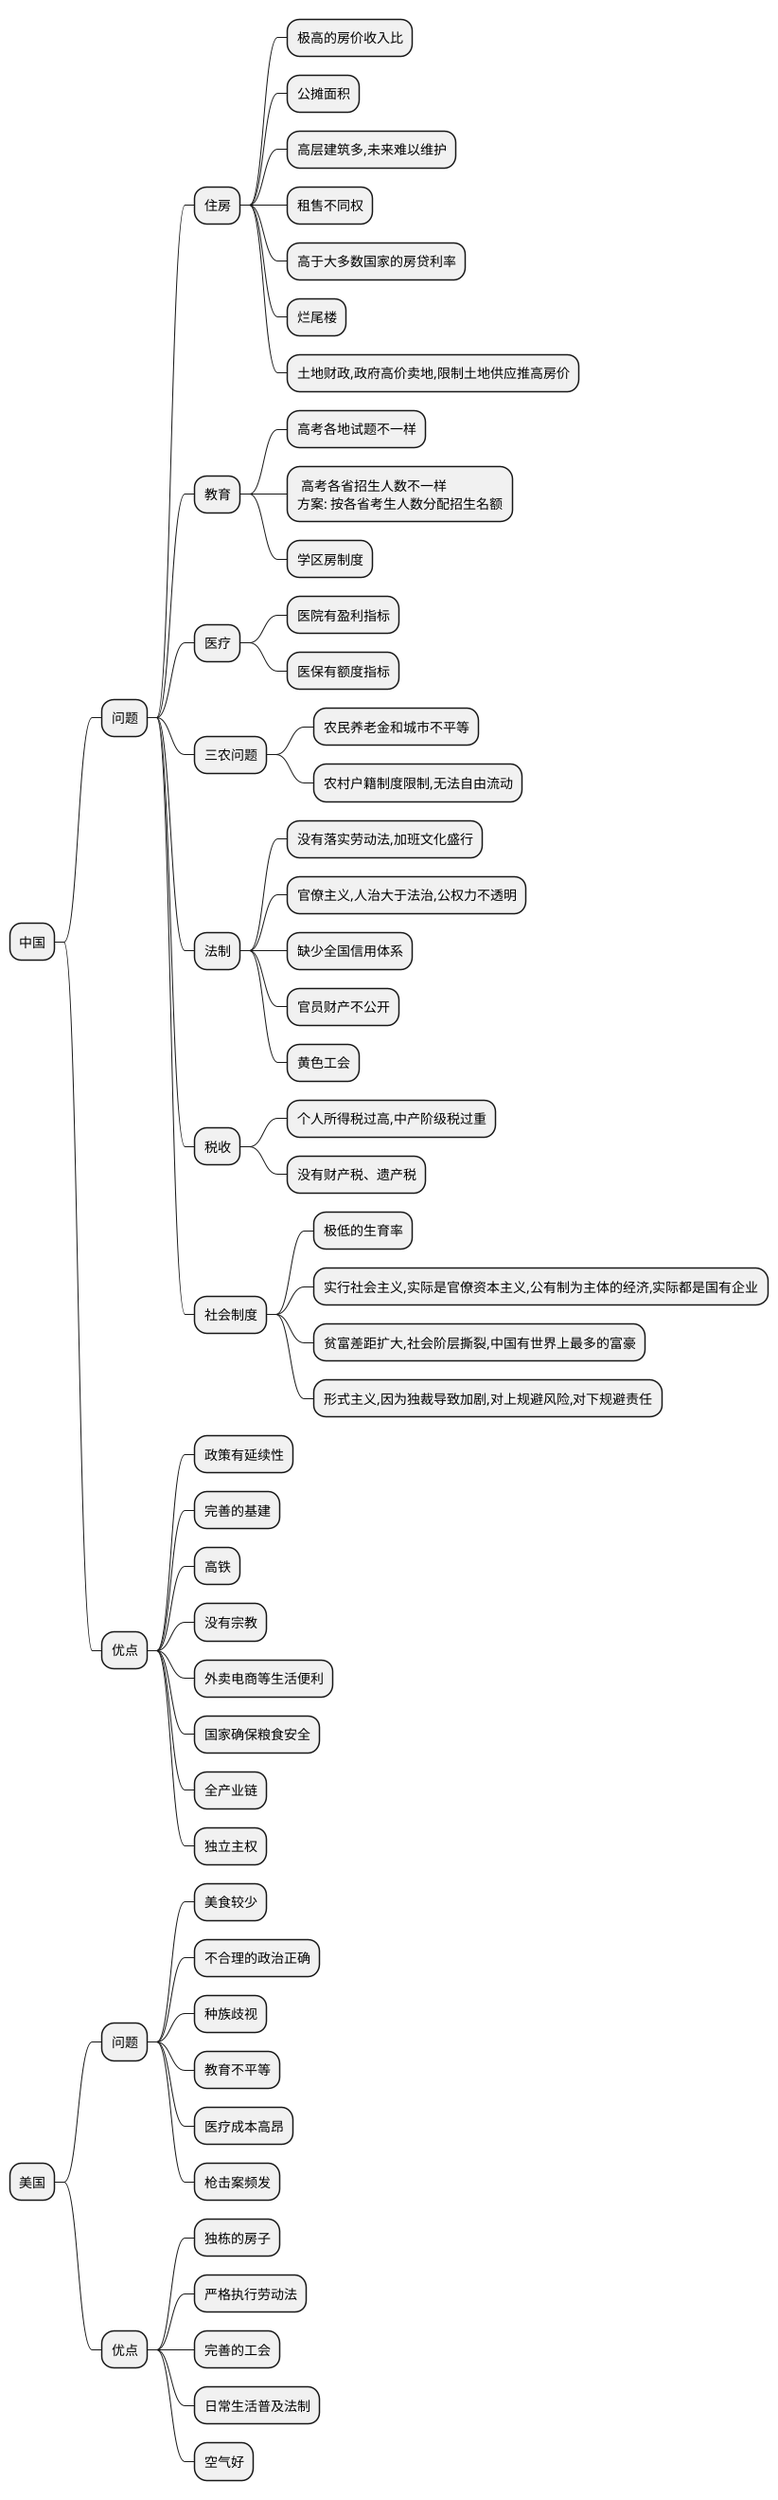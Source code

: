 @startmindmap 中国
* 中国
** 问题

*** 住房
**** 极高的房价收入比
**** 公摊面积
**** 高层建筑多,未来难以维护
**** 租售不同权
**** 高于大多数国家的房贷利率
**** 烂尾楼
**** 土地财政,政府高价卖地,限制土地供应推高房价


*** 教育
**** 高考各地试题不一样
****: 高考各省招生人数不一样
方案: 按各省考生人数分配招生名额;
**** 学区房制度

*** 医疗
**** 医院有盈利指标
**** 医保有额度指标

*** 三农问题
**** 农民养老金和城市不平等
**** 农村户籍制度限制,无法自由流动

*** 法制
**** 没有落实劳动法,加班文化盛行
**** 官僚主义,人治大于法治,公权力不透明
**** 缺少全国信用体系
**** 官员财产不公开
**** 黄色工会

*** 税收
**** 个人所得税过高,中产阶级税过重
**** 没有财产税、遗产税

*** 社会制度
**** 极低的生育率
**** 实行社会主义,实际是官僚资本主义,公有制为主体的经济,实际都是国有企业
**** 贫富差距扩大,社会阶层撕裂,中国有世界上最多的富豪
**** 形式主义,因为独裁导致加剧,对上规避风险,对下规避责任


** 优点
*** 政策有延续性
*** 完善的基建
*** 高铁
*** 没有宗教
*** 外卖电商等生活便利
*** 国家确保粮食安全
*** 全产业链
*** 独立主权



* 美国
** 问题
*** 美食较少
*** 不合理的政治正确
*** 种族歧视
*** 教育不平等
*** 医疗成本高昂
*** 枪击案频发


** 优点
*** 独栋的房子
*** 严格执行劳动法
*** 完善的工会
*** 日常生活普及法制
*** 空气好
@endmindmap